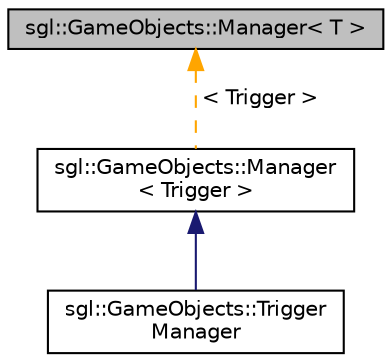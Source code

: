 digraph "sgl::GameObjects::Manager&lt; T &gt;"
{
 // INTERACTIVE_SVG=YES
 // LATEX_PDF_SIZE
  edge [fontname="Helvetica",fontsize="10",labelfontname="Helvetica",labelfontsize="10"];
  node [fontname="Helvetica",fontsize="10",shape=record];
  Node1 [label="sgl::GameObjects::Manager\< T \>",height=0.2,width=0.4,color="black", fillcolor="grey75", style="filled", fontcolor="black",tooltip="Templated singleton to hold ressources throughout the lifetime of the program."];
  Node1 -> Node2 [dir="back",color="orange",fontsize="10",style="dashed",label=" \< Trigger \>" ,fontname="Helvetica"];
  Node2 [label="sgl::GameObjects::Manager\l\< Trigger \>",height=0.2,width=0.4,color="black", fillcolor="white", style="filled",URL="$de/dbb/classsgl_1_1GameObjects_1_1Manager.html",tooltip=" "];
  Node2 -> Node3 [dir="back",color="midnightblue",fontsize="10",style="solid",fontname="Helvetica"];
  Node3 [label="sgl::GameObjects::Trigger\lManager",height=0.2,width=0.4,color="black", fillcolor="white", style="filled",URL="$dc/d09/classsgl_1_1GameObjects_1_1TriggerManager.html",tooltip="Specialization of sgl::GameObjects::Manager to handle triggers."];
}
